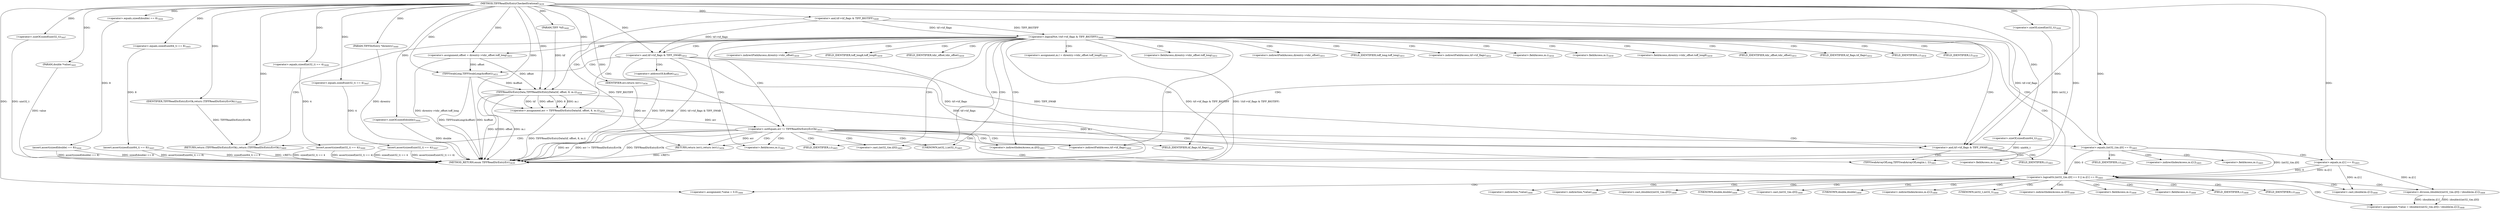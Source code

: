 digraph "TIFFReadDirEntryCheckedSrational" {  
"87036" [label = <(METHOD,TIFFReadDirEntryCheckedSrational)<SUB>3439</SUB>> ]
"87175" [label = <(METHOD_RETURN,enum TIFFReadDirEntryErr)<SUB>3439</SUB>> ]
"87037" [label = <(PARAM,TIFF *tif)<SUB>3440</SUB>> ]
"87038" [label = <(PARAM,TIFFDirEntry *direntry)<SUB>3440</SUB>> ]
"87039" [label = <(PARAM,double *value)<SUB>3441</SUB>> ]
"87042" [label = <(assert,assert(sizeof(double) == 8))<SUB>3444</SUB>> ]
"87047" [label = <(assert,assert(sizeof(uint64_t) == 8))<SUB>3445</SUB>> ]
"87052" [label = <(assert,assert(sizeof(int32_t) == 4))<SUB>3446</SUB>> ]
"87057" [label = <(assert,assert(sizeof(uint32_t) == 4))<SUB>3447</SUB>> ]
"87173" [label = <(RETURN,return (TIFFReadDirEntryErrOk);,return (TIFFReadDirEntryErrOk);)<SUB>3469</SUB>> ]
"87063" [label = <(&lt;operator&gt;.logicalNot,!(tif-&gt;tif_flags &amp; TIFF_BIGTIFF))<SUB>3448</SUB>> ]
"87117" [label = <(&lt;operator&gt;.and,tif-&gt;tif_flags &amp; TIFF_SWAB)<SUB>3460</SUB>> ]
"87129" [label = <(&lt;operator&gt;.logicalOr,(int32_t)m.i[0] == 0 || m.i[1] == 0)<SUB>3465</SUB>> ]
"87174" [label = <(IDENTIFIER,TIFFReadDirEntryErrOk,return (TIFFReadDirEntryErrOk);)<SUB>3469</SUB>> ]
"87043" [label = <(&lt;operator&gt;.equals,sizeof(double) == 8)<SUB>3444</SUB>> ]
"87048" [label = <(&lt;operator&gt;.equals,sizeof(uint64_t) == 8)<SUB>3445</SUB>> ]
"87053" [label = <(&lt;operator&gt;.equals,sizeof(int32_t) == 4)<SUB>3446</SUB>> ]
"87058" [label = <(&lt;operator&gt;.equals,sizeof(uint32_t) == 4)<SUB>3447</SUB>> ]
"87072" [label = <(&lt;operator&gt;.assignment,offset = direntry-&gt;tdir_offset.toff_long)<SUB>3451</SUB>> ]
"87089" [label = <(&lt;operator&gt;.assignment,err = TIFFReadDirEntryData(tif, offset, 8, m.i))<SUB>3454</SUB>> ]
"87123" [label = <(TIFFSwabArrayOfLong,TIFFSwabArrayOfLong(m.i, 2))<SUB>3461</SUB>> ]
"87147" [label = <(&lt;operator&gt;.assignment,*value = 0.0)<SUB>3466</SUB>> ]
"87044" [label = <(&lt;operator&gt;.sizeOf,sizeof(double))<SUB>3444</SUB>> ]
"87049" [label = <(&lt;operator&gt;.sizeOf,sizeof(uint64_t))<SUB>3445</SUB>> ]
"87054" [label = <(&lt;operator&gt;.sizeOf,sizeof(int32_t))<SUB>3446</SUB>> ]
"87059" [label = <(&lt;operator&gt;.sizeOf,sizeof(uint32_t))<SUB>3447</SUB>> ]
"87064" [label = <(&lt;operator&gt;.and,tif-&gt;tif_flags &amp; TIFF_BIGTIFF)<SUB>3448</SUB>> ]
"87080" [label = <(&lt;operator&gt;.and,tif-&gt;tif_flags &amp; TIFF_SWAB)<SUB>3452</SUB>> ]
"87099" [label = <(&lt;operator&gt;.notEquals,err != TIFFReadDirEntryErrOk)<SUB>3455</SUB>> ]
"87107" [label = <(&lt;operator&gt;.assignment,m.l = direntry-&gt;tdir_offset.toff_long8)<SUB>3459</SUB>> ]
"87130" [label = <(&lt;operator&gt;.equals,(int32_t)m.i[0] == 0)<SUB>3465</SUB>> ]
"87139" [label = <(&lt;operator&gt;.equals,m.i[1] == 0)<SUB>3465</SUB>> ]
"87153" [label = <(&lt;operator&gt;.assignment,*value = (double)((int32_t)m.i[0]) / (double)m.i[1])<SUB>3468</SUB>> ]
"87086" [label = <(TIFFSwabLong,TIFFSwabLong(&amp;offset))<SUB>3453</SUB>> ]
"87091" [label = <(TIFFReadDirEntryData,TIFFReadDirEntryData(tif, offset, 8, m.i))<SUB>3454</SUB>> ]
"87103" [label = <(RETURN,return (err);,return (err);)<SUB>3456</SUB>> ]
"87104" [label = <(IDENTIFIER,err,return (err);)<SUB>3456</SUB>> ]
"87156" [label = <(&lt;operator&gt;.division,(double)((int32_t)m.i[0]) / (double)m.i[1])<SUB>3468</SUB>> ]
"87166" [label = <(&lt;operator&gt;.cast,(double)m.i[1])<SUB>3468</SUB>> ]
"87118" [label = <(&lt;operator&gt;.indirectFieldAccess,tif-&gt;tif_flags)<SUB>3460</SUB>> ]
"87074" [label = <(&lt;operator&gt;.fieldAccess,direntry-&gt;tdir_offset.toff_long)<SUB>3451</SUB>> ]
"87120" [label = <(FIELD_IDENTIFIER,tif_flags,tif_flags)<SUB>3460</SUB>> ]
"87124" [label = <(&lt;operator&gt;.fieldAccess,m.i)<SUB>3461</SUB>> ]
"87131" [label = <(&lt;operator&gt;.cast,(int32_t)m.i[0])<SUB>3465</SUB>> ]
"87140" [label = <(&lt;operator&gt;.indirectIndexAccess,m.i[1])<SUB>3465</SUB>> ]
"87148" [label = <(&lt;operator&gt;.indirection,*value)<SUB>3466</SUB>> ]
"87075" [label = <(&lt;operator&gt;.indirectFieldAccess,direntry-&gt;tdir_offset)<SUB>3451</SUB>> ]
"87078" [label = <(FIELD_IDENTIFIER,toff_long,toff_long)<SUB>3451</SUB>> ]
"87081" [label = <(&lt;operator&gt;.indirectFieldAccess,tif-&gt;tif_flags)<SUB>3452</SUB>> ]
"87095" [label = <(&lt;operator&gt;.fieldAccess,m.i)<SUB>3454</SUB>> ]
"87108" [label = <(&lt;operator&gt;.fieldAccess,m.l)<SUB>3459</SUB>> ]
"87111" [label = <(&lt;operator&gt;.fieldAccess,direntry-&gt;tdir_offset.toff_long8)<SUB>3459</SUB>> ]
"87126" [label = <(FIELD_IDENTIFIER,i,i)<SUB>3461</SUB>> ]
"87132" [label = <(UNKNOWN,int32_t,int32_t)<SUB>3465</SUB>> ]
"87133" [label = <(&lt;operator&gt;.indirectIndexAccess,m.i[0])<SUB>3465</SUB>> ]
"87141" [label = <(&lt;operator&gt;.fieldAccess,m.i)<SUB>3465</SUB>> ]
"87154" [label = <(&lt;operator&gt;.indirection,*value)<SUB>3468</SUB>> ]
"87077" [label = <(FIELD_IDENTIFIER,tdir_offset,tdir_offset)<SUB>3451</SUB>> ]
"87083" [label = <(FIELD_IDENTIFIER,tif_flags,tif_flags)<SUB>3452</SUB>> ]
"87087" [label = <(&lt;operator&gt;.addressOf,&amp;offset)<SUB>3453</SUB>> ]
"87097" [label = <(FIELD_IDENTIFIER,i,i)<SUB>3454</SUB>> ]
"87110" [label = <(FIELD_IDENTIFIER,l,l)<SUB>3459</SUB>> ]
"87112" [label = <(&lt;operator&gt;.indirectFieldAccess,direntry-&gt;tdir_offset)<SUB>3459</SUB>> ]
"87115" [label = <(FIELD_IDENTIFIER,toff_long8,toff_long8)<SUB>3459</SUB>> ]
"87134" [label = <(&lt;operator&gt;.fieldAccess,m.i)<SUB>3465</SUB>> ]
"87143" [label = <(FIELD_IDENTIFIER,i,i)<SUB>3465</SUB>> ]
"87157" [label = <(&lt;operator&gt;.cast,(double)((int32_t)m.i[0]))<SUB>3468</SUB>> ]
"87114" [label = <(FIELD_IDENTIFIER,tdir_offset,tdir_offset)<SUB>3459</SUB>> ]
"87136" [label = <(FIELD_IDENTIFIER,i,i)<SUB>3465</SUB>> ]
"87158" [label = <(UNKNOWN,double,double)<SUB>3468</SUB>> ]
"87159" [label = <(&lt;operator&gt;.cast,(int32_t)m.i[0])<SUB>3468</SUB>> ]
"87167" [label = <(UNKNOWN,double,double)<SUB>3468</SUB>> ]
"87168" [label = <(&lt;operator&gt;.indirectIndexAccess,m.i[1])<SUB>3468</SUB>> ]
"87160" [label = <(UNKNOWN,int32_t,int32_t)<SUB>3468</SUB>> ]
"87161" [label = <(&lt;operator&gt;.indirectIndexAccess,m.i[0])<SUB>3468</SUB>> ]
"87169" [label = <(&lt;operator&gt;.fieldAccess,m.i)<SUB>3468</SUB>> ]
"87162" [label = <(&lt;operator&gt;.fieldAccess,m.i)<SUB>3468</SUB>> ]
"87171" [label = <(FIELD_IDENTIFIER,i,i)<SUB>3468</SUB>> ]
"87164" [label = <(FIELD_IDENTIFIER,i,i)<SUB>3468</SUB>> ]
  "87103" -> "87175"  [ label = "DDG: &lt;RET&gt;"] 
  "87173" -> "87175"  [ label = "DDG: &lt;RET&gt;"] 
  "87038" -> "87175"  [ label = "DDG: direntry"] 
  "87039" -> "87175"  [ label = "DDG: value"] 
  "87042" -> "87175"  [ label = "DDG: sizeof(double) == 8"] 
  "87042" -> "87175"  [ label = "DDG: assert(sizeof(double) == 8)"] 
  "87047" -> "87175"  [ label = "DDG: sizeof(uint64_t) == 8"] 
  "87047" -> "87175"  [ label = "DDG: assert(sizeof(uint64_t) == 8)"] 
  "87052" -> "87175"  [ label = "DDG: sizeof(int32_t) == 4"] 
  "87052" -> "87175"  [ label = "DDG: assert(sizeof(int32_t) == 4)"] 
  "87057" -> "87175"  [ label = "DDG: sizeof(uint32_t) == 4"] 
  "87057" -> "87175"  [ label = "DDG: assert(sizeof(uint32_t) == 4)"] 
  "87063" -> "87175"  [ label = "DDG: tif-&gt;tif_flags &amp; TIFF_BIGTIFF"] 
  "87063" -> "87175"  [ label = "DDG: !(tif-&gt;tif_flags &amp; TIFF_BIGTIFF)"] 
  "87072" -> "87175"  [ label = "DDG: direntry-&gt;tdir_offset.toff_long"] 
  "87080" -> "87175"  [ label = "DDG: tif-&gt;tif_flags"] 
  "87080" -> "87175"  [ label = "DDG: TIFF_SWAB"] 
  "87080" -> "87175"  [ label = "DDG: tif-&gt;tif_flags &amp; TIFF_SWAB"] 
  "87086" -> "87175"  [ label = "DDG: &amp;offset"] 
  "87086" -> "87175"  [ label = "DDG: TIFFSwabLong(&amp;offset)"] 
  "87091" -> "87175"  [ label = "DDG: tif"] 
  "87091" -> "87175"  [ label = "DDG: offset"] 
  "87091" -> "87175"  [ label = "DDG: m.i"] 
  "87089" -> "87175"  [ label = "DDG: TIFFReadDirEntryData(tif, offset, 8, m.i)"] 
  "87099" -> "87175"  [ label = "DDG: err"] 
  "87099" -> "87175"  [ label = "DDG: err != TIFFReadDirEntryErrOk"] 
  "87049" -> "87175"  [ label = "DDG: uint64_t"] 
  "87059" -> "87175"  [ label = "DDG: uint32_t"] 
  "87099" -> "87175"  [ label = "DDG: TIFFReadDirEntryErrOk"] 
  "87064" -> "87175"  [ label = "DDG: TIFF_BIGTIFF"] 
  "87054" -> "87175"  [ label = "DDG: int32_t"] 
  "87044" -> "87175"  [ label = "DDG: double"] 
  "87036" -> "87037"  [ label = "DDG: "] 
  "87036" -> "87038"  [ label = "DDG: "] 
  "87036" -> "87039"  [ label = "DDG: "] 
  "87174" -> "87173"  [ label = "DDG: TIFFReadDirEntryErrOk"] 
  "87036" -> "87173"  [ label = "DDG: "] 
  "87043" -> "87042"  [ label = "DDG: 8"] 
  "87048" -> "87047"  [ label = "DDG: 8"] 
  "87053" -> "87052"  [ label = "DDG: 4"] 
  "87058" -> "87057"  [ label = "DDG: 4"] 
  "87036" -> "87174"  [ label = "DDG: "] 
  "87036" -> "87043"  [ label = "DDG: "] 
  "87036" -> "87048"  [ label = "DDG: "] 
  "87036" -> "87053"  [ label = "DDG: "] 
  "87036" -> "87058"  [ label = "DDG: "] 
  "87064" -> "87063"  [ label = "DDG: tif-&gt;tif_flags"] 
  "87064" -> "87063"  [ label = "DDG: TIFF_BIGTIFF"] 
  "87091" -> "87089"  [ label = "DDG: tif"] 
  "87091" -> "87089"  [ label = "DDG: offset"] 
  "87091" -> "87089"  [ label = "DDG: 8"] 
  "87091" -> "87089"  [ label = "DDG: m.i"] 
  "87064" -> "87117"  [ label = "DDG: tif-&gt;tif_flags"] 
  "87080" -> "87117"  [ label = "DDG: tif-&gt;tif_flags"] 
  "87080" -> "87117"  [ label = "DDG: TIFF_SWAB"] 
  "87036" -> "87117"  [ label = "DDG: "] 
  "87130" -> "87129"  [ label = "DDG: (int32_t)m.i[0]"] 
  "87130" -> "87129"  [ label = "DDG: 0"] 
  "87139" -> "87129"  [ label = "DDG: m.i[1]"] 
  "87139" -> "87129"  [ label = "DDG: 0"] 
  "87036" -> "87147"  [ label = "DDG: "] 
  "87036" -> "87044"  [ label = "DDG: "] 
  "87036" -> "87049"  [ label = "DDG: "] 
  "87036" -> "87054"  [ label = "DDG: "] 
  "87036" -> "87059"  [ label = "DDG: "] 
  "87036" -> "87064"  [ label = "DDG: "] 
  "87036" -> "87072"  [ label = "DDG: "] 
  "87036" -> "87089"  [ label = "DDG: "] 
  "87091" -> "87123"  [ label = "DDG: m.i"] 
  "87036" -> "87123"  [ label = "DDG: "] 
  "87036" -> "87130"  [ label = "DDG: "] 
  "87036" -> "87139"  [ label = "DDG: "] 
  "87156" -> "87153"  [ label = "DDG: (double)((int32_t)m.i[0])"] 
  "87156" -> "87153"  [ label = "DDG: (double)m.i[1]"] 
  "87064" -> "87080"  [ label = "DDG: tif-&gt;tif_flags"] 
  "87036" -> "87080"  [ label = "DDG: "] 
  "87037" -> "87091"  [ label = "DDG: tif"] 
  "87036" -> "87091"  [ label = "DDG: "] 
  "87072" -> "87091"  [ label = "DDG: offset"] 
  "87086" -> "87091"  [ label = "DDG: &amp;offset"] 
  "87089" -> "87099"  [ label = "DDG: err"] 
  "87036" -> "87099"  [ label = "DDG: "] 
  "87104" -> "87103"  [ label = "DDG: err"] 
  "87099" -> "87103"  [ label = "DDG: err"] 
  "87072" -> "87086"  [ label = "DDG: offset"] 
  "87036" -> "87086"  [ label = "DDG: "] 
  "87036" -> "87104"  [ label = "DDG: "] 
  "87139" -> "87156"  [ label = "DDG: m.i[1]"] 
  "87139" -> "87166"  [ label = "DDG: m.i[1]"] 
  "87063" -> "87108"  [ label = "CDG: "] 
  "87063" -> "87133"  [ label = "CDG: "] 
  "87063" -> "87078"  [ label = "CDG: "] 
  "87063" -> "87075"  [ label = "CDG: "] 
  "87063" -> "87099"  [ label = "CDG: "] 
  "87063" -> "87131"  [ label = "CDG: "] 
  "87063" -> "87130"  [ label = "CDG: "] 
  "87063" -> "87095"  [ label = "CDG: "] 
  "87063" -> "87083"  [ label = "CDG: "] 
  "87063" -> "87091"  [ label = "CDG: "] 
  "87063" -> "87173"  [ label = "CDG: "] 
  "87063" -> "87134"  [ label = "CDG: "] 
  "87063" -> "87120"  [ label = "CDG: "] 
  "87063" -> "87136"  [ label = "CDG: "] 
  "87063" -> "87118"  [ label = "CDG: "] 
  "87063" -> "87117"  [ label = "CDG: "] 
  "87063" -> "87110"  [ label = "CDG: "] 
  "87063" -> "87074"  [ label = "CDG: "] 
  "87063" -> "87129"  [ label = "CDG: "] 
  "87063" -> "87077"  [ label = "CDG: "] 
  "87063" -> "87097"  [ label = "CDG: "] 
  "87063" -> "87115"  [ label = "CDG: "] 
  "87063" -> "87111"  [ label = "CDG: "] 
  "87063" -> "87112"  [ label = "CDG: "] 
  "87063" -> "87081"  [ label = "CDG: "] 
  "87063" -> "87114"  [ label = "CDG: "] 
  "87063" -> "87107"  [ label = "CDG: "] 
  "87063" -> "87132"  [ label = "CDG: "] 
  "87063" -> "87089"  [ label = "CDG: "] 
  "87063" -> "87072"  [ label = "CDG: "] 
  "87063" -> "87080"  [ label = "CDG: "] 
  "87117" -> "87126"  [ label = "CDG: "] 
  "87117" -> "87124"  [ label = "CDG: "] 
  "87117" -> "87123"  [ label = "CDG: "] 
  "87129" -> "87160"  [ label = "CDG: "] 
  "87129" -> "87169"  [ label = "CDG: "] 
  "87129" -> "87168"  [ label = "CDG: "] 
  "87129" -> "87147"  [ label = "CDG: "] 
  "87129" -> "87164"  [ label = "CDG: "] 
  "87129" -> "87157"  [ label = "CDG: "] 
  "87129" -> "87148"  [ label = "CDG: "] 
  "87129" -> "87153"  [ label = "CDG: "] 
  "87129" -> "87158"  [ label = "CDG: "] 
  "87129" -> "87162"  [ label = "CDG: "] 
  "87129" -> "87171"  [ label = "CDG: "] 
  "87129" -> "87161"  [ label = "CDG: "] 
  "87129" -> "87154"  [ label = "CDG: "] 
  "87129" -> "87156"  [ label = "CDG: "] 
  "87129" -> "87167"  [ label = "CDG: "] 
  "87129" -> "87159"  [ label = "CDG: "] 
  "87129" -> "87166"  [ label = "CDG: "] 
  "87130" -> "87143"  [ label = "CDG: "] 
  "87130" -> "87139"  [ label = "CDG: "] 
  "87130" -> "87140"  [ label = "CDG: "] 
  "87130" -> "87141"  [ label = "CDG: "] 
  "87080" -> "87086"  [ label = "CDG: "] 
  "87080" -> "87087"  [ label = "CDG: "] 
  "87099" -> "87133"  [ label = "CDG: "] 
  "87099" -> "87103"  [ label = "CDG: "] 
  "87099" -> "87131"  [ label = "CDG: "] 
  "87099" -> "87130"  [ label = "CDG: "] 
  "87099" -> "87173"  [ label = "CDG: "] 
  "87099" -> "87134"  [ label = "CDG: "] 
  "87099" -> "87120"  [ label = "CDG: "] 
  "87099" -> "87136"  [ label = "CDG: "] 
  "87099" -> "87118"  [ label = "CDG: "] 
  "87099" -> "87117"  [ label = "CDG: "] 
  "87099" -> "87129"  [ label = "CDG: "] 
  "87099" -> "87132"  [ label = "CDG: "] 
}
